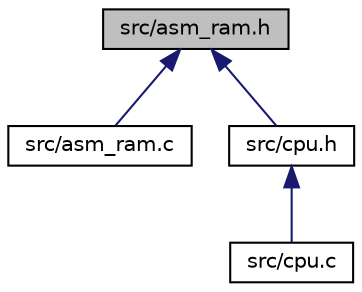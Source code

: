 digraph "src/asm_ram.h"
{
  edge [fontname="Helvetica",fontsize="10",labelfontname="Helvetica",labelfontsize="10"];
  node [fontname="Helvetica",fontsize="10",shape=record];
  Node6 [label="src/asm_ram.h",height=0.2,width=0.4,color="black", fillcolor="grey75", style="filled", fontcolor="black"];
  Node6 -> Node7 [dir="back",color="midnightblue",fontsize="10",style="solid",fontname="Helvetica"];
  Node7 [label="src/asm_ram.c",height=0.2,width=0.4,color="black", fillcolor="white", style="filled",URL="$asm__ram_8c.html",tooltip="Method describes RAM and methods for controller. "];
  Node6 -> Node8 [dir="back",color="midnightblue",fontsize="10",style="solid",fontname="Helvetica"];
  Node8 [label="src/cpu.h",height=0.2,width=0.4,color="black", fillcolor="white", style="filled",URL="$cpu_8h.html",tooltip="Headers for a stack machine. "];
  Node8 -> Node9 [dir="back",color="midnightblue",fontsize="10",style="solid",fontname="Helvetica"];
  Node9 [label="src/cpu.c",height=0.2,width=0.4,color="black", fillcolor="white", style="filled",URL="$cpu_8c.html",tooltip="Describes a stack machine. "];
}
